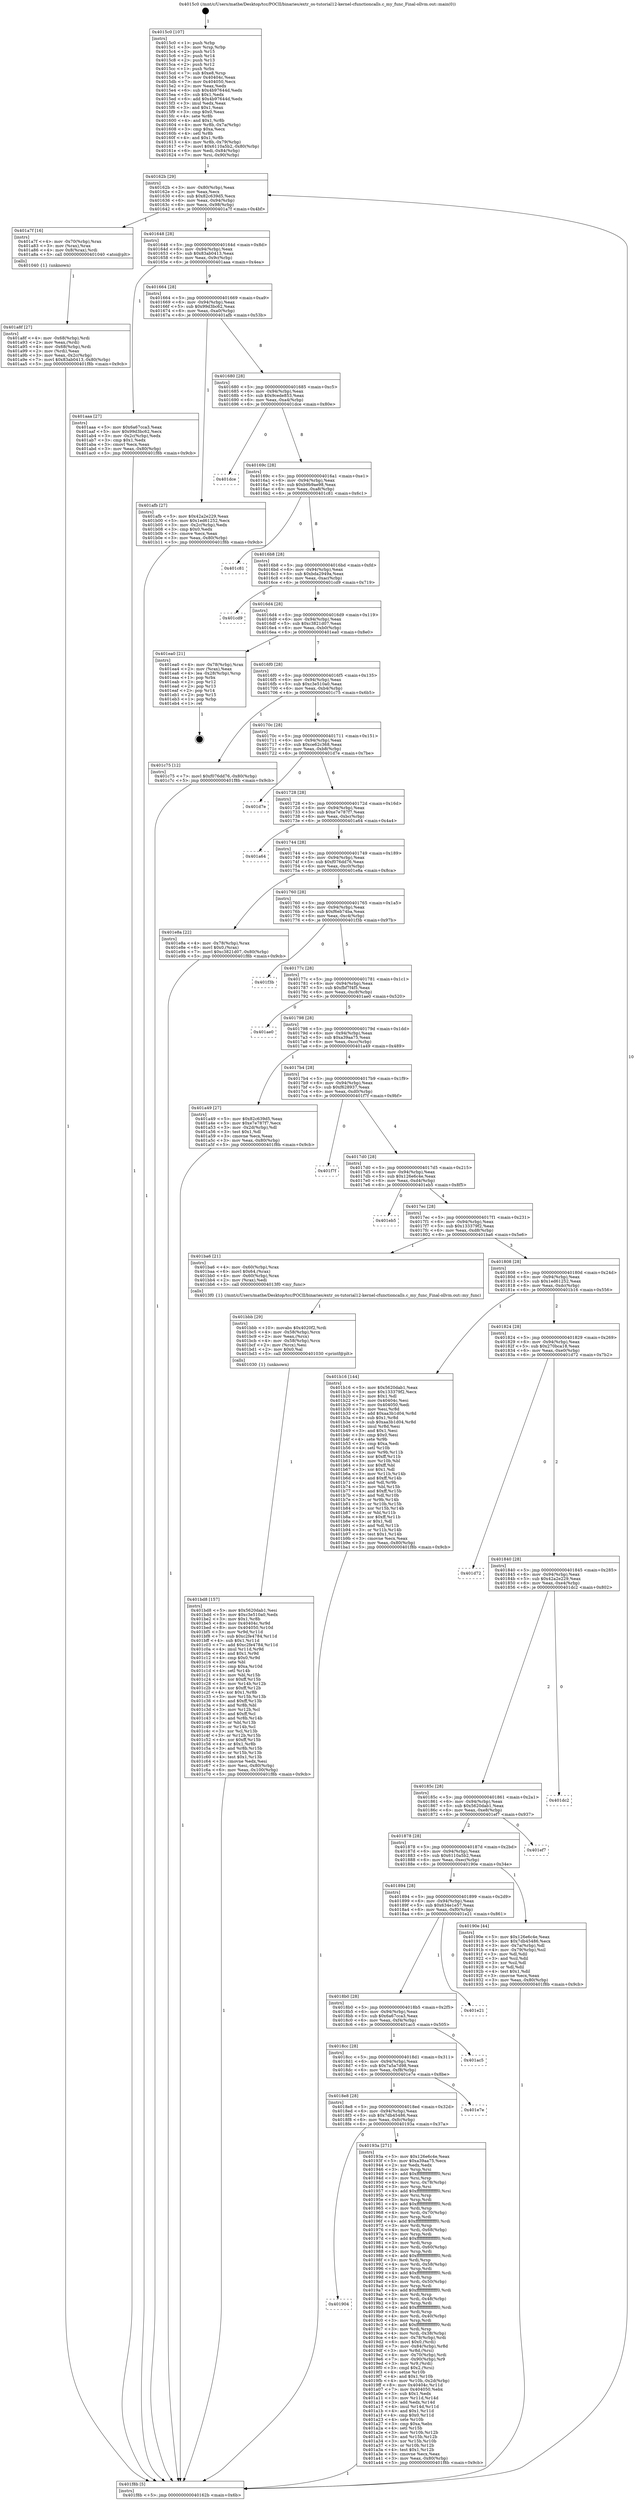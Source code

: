 digraph "0x4015c0" {
  label = "0x4015c0 (/mnt/c/Users/mathe/Desktop/tcc/POCII/binaries/extr_os-tutorial12-kernel-cfunctioncalls.c_my_func_Final-ollvm.out::main(0))"
  labelloc = "t"
  node[shape=record]

  Entry [label="",width=0.3,height=0.3,shape=circle,fillcolor=black,style=filled]
  "0x40162b" [label="{
     0x40162b [29]\l
     | [instrs]\l
     &nbsp;&nbsp;0x40162b \<+3\>: mov -0x80(%rbp),%eax\l
     &nbsp;&nbsp;0x40162e \<+2\>: mov %eax,%ecx\l
     &nbsp;&nbsp;0x401630 \<+6\>: sub $0x82c639d5,%ecx\l
     &nbsp;&nbsp;0x401636 \<+6\>: mov %eax,-0x94(%rbp)\l
     &nbsp;&nbsp;0x40163c \<+6\>: mov %ecx,-0x98(%rbp)\l
     &nbsp;&nbsp;0x401642 \<+6\>: je 0000000000401a7f \<main+0x4bf\>\l
  }"]
  "0x401a7f" [label="{
     0x401a7f [16]\l
     | [instrs]\l
     &nbsp;&nbsp;0x401a7f \<+4\>: mov -0x70(%rbp),%rax\l
     &nbsp;&nbsp;0x401a83 \<+3\>: mov (%rax),%rax\l
     &nbsp;&nbsp;0x401a86 \<+4\>: mov 0x8(%rax),%rdi\l
     &nbsp;&nbsp;0x401a8a \<+5\>: call 0000000000401040 \<atoi@plt\>\l
     | [calls]\l
     &nbsp;&nbsp;0x401040 \{1\} (unknown)\l
  }"]
  "0x401648" [label="{
     0x401648 [28]\l
     | [instrs]\l
     &nbsp;&nbsp;0x401648 \<+5\>: jmp 000000000040164d \<main+0x8d\>\l
     &nbsp;&nbsp;0x40164d \<+6\>: mov -0x94(%rbp),%eax\l
     &nbsp;&nbsp;0x401653 \<+5\>: sub $0x83ab0413,%eax\l
     &nbsp;&nbsp;0x401658 \<+6\>: mov %eax,-0x9c(%rbp)\l
     &nbsp;&nbsp;0x40165e \<+6\>: je 0000000000401aaa \<main+0x4ea\>\l
  }"]
  Exit [label="",width=0.3,height=0.3,shape=circle,fillcolor=black,style=filled,peripheries=2]
  "0x401aaa" [label="{
     0x401aaa [27]\l
     | [instrs]\l
     &nbsp;&nbsp;0x401aaa \<+5\>: mov $0x6a67cca3,%eax\l
     &nbsp;&nbsp;0x401aaf \<+5\>: mov $0x99d3bc62,%ecx\l
     &nbsp;&nbsp;0x401ab4 \<+3\>: mov -0x2c(%rbp),%edx\l
     &nbsp;&nbsp;0x401ab7 \<+3\>: cmp $0x1,%edx\l
     &nbsp;&nbsp;0x401aba \<+3\>: cmovl %ecx,%eax\l
     &nbsp;&nbsp;0x401abd \<+3\>: mov %eax,-0x80(%rbp)\l
     &nbsp;&nbsp;0x401ac0 \<+5\>: jmp 0000000000401f8b \<main+0x9cb\>\l
  }"]
  "0x401664" [label="{
     0x401664 [28]\l
     | [instrs]\l
     &nbsp;&nbsp;0x401664 \<+5\>: jmp 0000000000401669 \<main+0xa9\>\l
     &nbsp;&nbsp;0x401669 \<+6\>: mov -0x94(%rbp),%eax\l
     &nbsp;&nbsp;0x40166f \<+5\>: sub $0x99d3bc62,%eax\l
     &nbsp;&nbsp;0x401674 \<+6\>: mov %eax,-0xa0(%rbp)\l
     &nbsp;&nbsp;0x40167a \<+6\>: je 0000000000401afb \<main+0x53b\>\l
  }"]
  "0x401bd8" [label="{
     0x401bd8 [157]\l
     | [instrs]\l
     &nbsp;&nbsp;0x401bd8 \<+5\>: mov $0x5620dab1,%esi\l
     &nbsp;&nbsp;0x401bdd \<+5\>: mov $0xc3e510a0,%edx\l
     &nbsp;&nbsp;0x401be2 \<+3\>: mov $0x1,%r8b\l
     &nbsp;&nbsp;0x401be5 \<+8\>: mov 0x40404c,%r9d\l
     &nbsp;&nbsp;0x401bed \<+8\>: mov 0x404050,%r10d\l
     &nbsp;&nbsp;0x401bf5 \<+3\>: mov %r9d,%r11d\l
     &nbsp;&nbsp;0x401bf8 \<+7\>: sub $0xc2fe4784,%r11d\l
     &nbsp;&nbsp;0x401bff \<+4\>: sub $0x1,%r11d\l
     &nbsp;&nbsp;0x401c03 \<+7\>: add $0xc2fe4784,%r11d\l
     &nbsp;&nbsp;0x401c0a \<+4\>: imul %r11d,%r9d\l
     &nbsp;&nbsp;0x401c0e \<+4\>: and $0x1,%r9d\l
     &nbsp;&nbsp;0x401c12 \<+4\>: cmp $0x0,%r9d\l
     &nbsp;&nbsp;0x401c16 \<+3\>: sete %bl\l
     &nbsp;&nbsp;0x401c19 \<+4\>: cmp $0xa,%r10d\l
     &nbsp;&nbsp;0x401c1d \<+4\>: setl %r14b\l
     &nbsp;&nbsp;0x401c21 \<+3\>: mov %bl,%r15b\l
     &nbsp;&nbsp;0x401c24 \<+4\>: xor $0xff,%r15b\l
     &nbsp;&nbsp;0x401c28 \<+3\>: mov %r14b,%r12b\l
     &nbsp;&nbsp;0x401c2b \<+4\>: xor $0xff,%r12b\l
     &nbsp;&nbsp;0x401c2f \<+4\>: xor $0x1,%r8b\l
     &nbsp;&nbsp;0x401c33 \<+3\>: mov %r15b,%r13b\l
     &nbsp;&nbsp;0x401c36 \<+4\>: and $0xff,%r13b\l
     &nbsp;&nbsp;0x401c3a \<+3\>: and %r8b,%bl\l
     &nbsp;&nbsp;0x401c3d \<+3\>: mov %r12b,%cl\l
     &nbsp;&nbsp;0x401c40 \<+3\>: and $0xff,%cl\l
     &nbsp;&nbsp;0x401c43 \<+3\>: and %r8b,%r14b\l
     &nbsp;&nbsp;0x401c46 \<+3\>: or %bl,%r13b\l
     &nbsp;&nbsp;0x401c49 \<+3\>: or %r14b,%cl\l
     &nbsp;&nbsp;0x401c4c \<+3\>: xor %cl,%r13b\l
     &nbsp;&nbsp;0x401c4f \<+3\>: or %r12b,%r15b\l
     &nbsp;&nbsp;0x401c52 \<+4\>: xor $0xff,%r15b\l
     &nbsp;&nbsp;0x401c56 \<+4\>: or $0x1,%r8b\l
     &nbsp;&nbsp;0x401c5a \<+3\>: and %r8b,%r15b\l
     &nbsp;&nbsp;0x401c5d \<+3\>: or %r15b,%r13b\l
     &nbsp;&nbsp;0x401c60 \<+4\>: test $0x1,%r13b\l
     &nbsp;&nbsp;0x401c64 \<+3\>: cmovne %edx,%esi\l
     &nbsp;&nbsp;0x401c67 \<+3\>: mov %esi,-0x80(%rbp)\l
     &nbsp;&nbsp;0x401c6a \<+6\>: mov %eax,-0x100(%rbp)\l
     &nbsp;&nbsp;0x401c70 \<+5\>: jmp 0000000000401f8b \<main+0x9cb\>\l
  }"]
  "0x401afb" [label="{
     0x401afb [27]\l
     | [instrs]\l
     &nbsp;&nbsp;0x401afb \<+5\>: mov $0x42a2e229,%eax\l
     &nbsp;&nbsp;0x401b00 \<+5\>: mov $0x1ed61252,%ecx\l
     &nbsp;&nbsp;0x401b05 \<+3\>: mov -0x2c(%rbp),%edx\l
     &nbsp;&nbsp;0x401b08 \<+3\>: cmp $0x0,%edx\l
     &nbsp;&nbsp;0x401b0b \<+3\>: cmove %ecx,%eax\l
     &nbsp;&nbsp;0x401b0e \<+3\>: mov %eax,-0x80(%rbp)\l
     &nbsp;&nbsp;0x401b11 \<+5\>: jmp 0000000000401f8b \<main+0x9cb\>\l
  }"]
  "0x401680" [label="{
     0x401680 [28]\l
     | [instrs]\l
     &nbsp;&nbsp;0x401680 \<+5\>: jmp 0000000000401685 \<main+0xc5\>\l
     &nbsp;&nbsp;0x401685 \<+6\>: mov -0x94(%rbp),%eax\l
     &nbsp;&nbsp;0x40168b \<+5\>: sub $0x9cede853,%eax\l
     &nbsp;&nbsp;0x401690 \<+6\>: mov %eax,-0xa4(%rbp)\l
     &nbsp;&nbsp;0x401696 \<+6\>: je 0000000000401dce \<main+0x80e\>\l
  }"]
  "0x401bbb" [label="{
     0x401bbb [29]\l
     | [instrs]\l
     &nbsp;&nbsp;0x401bbb \<+10\>: movabs $0x4020f2,%rdi\l
     &nbsp;&nbsp;0x401bc5 \<+4\>: mov -0x58(%rbp),%rcx\l
     &nbsp;&nbsp;0x401bc9 \<+2\>: mov %eax,(%rcx)\l
     &nbsp;&nbsp;0x401bcb \<+4\>: mov -0x58(%rbp),%rcx\l
     &nbsp;&nbsp;0x401bcf \<+2\>: mov (%rcx),%esi\l
     &nbsp;&nbsp;0x401bd1 \<+2\>: mov $0x0,%al\l
     &nbsp;&nbsp;0x401bd3 \<+5\>: call 0000000000401030 \<printf@plt\>\l
     | [calls]\l
     &nbsp;&nbsp;0x401030 \{1\} (unknown)\l
  }"]
  "0x401dce" [label="{
     0x401dce\l
  }", style=dashed]
  "0x40169c" [label="{
     0x40169c [28]\l
     | [instrs]\l
     &nbsp;&nbsp;0x40169c \<+5\>: jmp 00000000004016a1 \<main+0xe1\>\l
     &nbsp;&nbsp;0x4016a1 \<+6\>: mov -0x94(%rbp),%eax\l
     &nbsp;&nbsp;0x4016a7 \<+5\>: sub $0xb9b9ae98,%eax\l
     &nbsp;&nbsp;0x4016ac \<+6\>: mov %eax,-0xa8(%rbp)\l
     &nbsp;&nbsp;0x4016b2 \<+6\>: je 0000000000401c81 \<main+0x6c1\>\l
  }"]
  "0x401a8f" [label="{
     0x401a8f [27]\l
     | [instrs]\l
     &nbsp;&nbsp;0x401a8f \<+4\>: mov -0x68(%rbp),%rdi\l
     &nbsp;&nbsp;0x401a93 \<+2\>: mov %eax,(%rdi)\l
     &nbsp;&nbsp;0x401a95 \<+4\>: mov -0x68(%rbp),%rdi\l
     &nbsp;&nbsp;0x401a99 \<+2\>: mov (%rdi),%eax\l
     &nbsp;&nbsp;0x401a9b \<+3\>: mov %eax,-0x2c(%rbp)\l
     &nbsp;&nbsp;0x401a9e \<+7\>: movl $0x83ab0413,-0x80(%rbp)\l
     &nbsp;&nbsp;0x401aa5 \<+5\>: jmp 0000000000401f8b \<main+0x9cb\>\l
  }"]
  "0x401c81" [label="{
     0x401c81\l
  }", style=dashed]
  "0x4016b8" [label="{
     0x4016b8 [28]\l
     | [instrs]\l
     &nbsp;&nbsp;0x4016b8 \<+5\>: jmp 00000000004016bd \<main+0xfd\>\l
     &nbsp;&nbsp;0x4016bd \<+6\>: mov -0x94(%rbp),%eax\l
     &nbsp;&nbsp;0x4016c3 \<+5\>: sub $0xbda2949a,%eax\l
     &nbsp;&nbsp;0x4016c8 \<+6\>: mov %eax,-0xac(%rbp)\l
     &nbsp;&nbsp;0x4016ce \<+6\>: je 0000000000401cd9 \<main+0x719\>\l
  }"]
  "0x401904" [label="{
     0x401904\l
  }", style=dashed]
  "0x401cd9" [label="{
     0x401cd9\l
  }", style=dashed]
  "0x4016d4" [label="{
     0x4016d4 [28]\l
     | [instrs]\l
     &nbsp;&nbsp;0x4016d4 \<+5\>: jmp 00000000004016d9 \<main+0x119\>\l
     &nbsp;&nbsp;0x4016d9 \<+6\>: mov -0x94(%rbp),%eax\l
     &nbsp;&nbsp;0x4016df \<+5\>: sub $0xc3821d07,%eax\l
     &nbsp;&nbsp;0x4016e4 \<+6\>: mov %eax,-0xb0(%rbp)\l
     &nbsp;&nbsp;0x4016ea \<+6\>: je 0000000000401ea0 \<main+0x8e0\>\l
  }"]
  "0x40193a" [label="{
     0x40193a [271]\l
     | [instrs]\l
     &nbsp;&nbsp;0x40193a \<+5\>: mov $0x126e6c4e,%eax\l
     &nbsp;&nbsp;0x40193f \<+5\>: mov $0xa39aa75,%ecx\l
     &nbsp;&nbsp;0x401944 \<+2\>: xor %edx,%edx\l
     &nbsp;&nbsp;0x401946 \<+3\>: mov %rsp,%rsi\l
     &nbsp;&nbsp;0x401949 \<+4\>: add $0xfffffffffffffff0,%rsi\l
     &nbsp;&nbsp;0x40194d \<+3\>: mov %rsi,%rsp\l
     &nbsp;&nbsp;0x401950 \<+4\>: mov %rsi,-0x78(%rbp)\l
     &nbsp;&nbsp;0x401954 \<+3\>: mov %rsp,%rsi\l
     &nbsp;&nbsp;0x401957 \<+4\>: add $0xfffffffffffffff0,%rsi\l
     &nbsp;&nbsp;0x40195b \<+3\>: mov %rsi,%rsp\l
     &nbsp;&nbsp;0x40195e \<+3\>: mov %rsp,%rdi\l
     &nbsp;&nbsp;0x401961 \<+4\>: add $0xfffffffffffffff0,%rdi\l
     &nbsp;&nbsp;0x401965 \<+3\>: mov %rdi,%rsp\l
     &nbsp;&nbsp;0x401968 \<+4\>: mov %rdi,-0x70(%rbp)\l
     &nbsp;&nbsp;0x40196c \<+3\>: mov %rsp,%rdi\l
     &nbsp;&nbsp;0x40196f \<+4\>: add $0xfffffffffffffff0,%rdi\l
     &nbsp;&nbsp;0x401973 \<+3\>: mov %rdi,%rsp\l
     &nbsp;&nbsp;0x401976 \<+4\>: mov %rdi,-0x68(%rbp)\l
     &nbsp;&nbsp;0x40197a \<+3\>: mov %rsp,%rdi\l
     &nbsp;&nbsp;0x40197d \<+4\>: add $0xfffffffffffffff0,%rdi\l
     &nbsp;&nbsp;0x401981 \<+3\>: mov %rdi,%rsp\l
     &nbsp;&nbsp;0x401984 \<+4\>: mov %rdi,-0x60(%rbp)\l
     &nbsp;&nbsp;0x401988 \<+3\>: mov %rsp,%rdi\l
     &nbsp;&nbsp;0x40198b \<+4\>: add $0xfffffffffffffff0,%rdi\l
     &nbsp;&nbsp;0x40198f \<+3\>: mov %rdi,%rsp\l
     &nbsp;&nbsp;0x401992 \<+4\>: mov %rdi,-0x58(%rbp)\l
     &nbsp;&nbsp;0x401996 \<+3\>: mov %rsp,%rdi\l
     &nbsp;&nbsp;0x401999 \<+4\>: add $0xfffffffffffffff0,%rdi\l
     &nbsp;&nbsp;0x40199d \<+3\>: mov %rdi,%rsp\l
     &nbsp;&nbsp;0x4019a0 \<+4\>: mov %rdi,-0x50(%rbp)\l
     &nbsp;&nbsp;0x4019a4 \<+3\>: mov %rsp,%rdi\l
     &nbsp;&nbsp;0x4019a7 \<+4\>: add $0xfffffffffffffff0,%rdi\l
     &nbsp;&nbsp;0x4019ab \<+3\>: mov %rdi,%rsp\l
     &nbsp;&nbsp;0x4019ae \<+4\>: mov %rdi,-0x48(%rbp)\l
     &nbsp;&nbsp;0x4019b2 \<+3\>: mov %rsp,%rdi\l
     &nbsp;&nbsp;0x4019b5 \<+4\>: add $0xfffffffffffffff0,%rdi\l
     &nbsp;&nbsp;0x4019b9 \<+3\>: mov %rdi,%rsp\l
     &nbsp;&nbsp;0x4019bc \<+4\>: mov %rdi,-0x40(%rbp)\l
     &nbsp;&nbsp;0x4019c0 \<+3\>: mov %rsp,%rdi\l
     &nbsp;&nbsp;0x4019c3 \<+4\>: add $0xfffffffffffffff0,%rdi\l
     &nbsp;&nbsp;0x4019c7 \<+3\>: mov %rdi,%rsp\l
     &nbsp;&nbsp;0x4019ca \<+4\>: mov %rdi,-0x38(%rbp)\l
     &nbsp;&nbsp;0x4019ce \<+4\>: mov -0x78(%rbp),%rdi\l
     &nbsp;&nbsp;0x4019d2 \<+6\>: movl $0x0,(%rdi)\l
     &nbsp;&nbsp;0x4019d8 \<+7\>: mov -0x84(%rbp),%r8d\l
     &nbsp;&nbsp;0x4019df \<+3\>: mov %r8d,(%rsi)\l
     &nbsp;&nbsp;0x4019e2 \<+4\>: mov -0x70(%rbp),%rdi\l
     &nbsp;&nbsp;0x4019e6 \<+7\>: mov -0x90(%rbp),%r9\l
     &nbsp;&nbsp;0x4019ed \<+3\>: mov %r9,(%rdi)\l
     &nbsp;&nbsp;0x4019f0 \<+3\>: cmpl $0x2,(%rsi)\l
     &nbsp;&nbsp;0x4019f3 \<+4\>: setne %r10b\l
     &nbsp;&nbsp;0x4019f7 \<+4\>: and $0x1,%r10b\l
     &nbsp;&nbsp;0x4019fb \<+4\>: mov %r10b,-0x2d(%rbp)\l
     &nbsp;&nbsp;0x4019ff \<+8\>: mov 0x40404c,%r11d\l
     &nbsp;&nbsp;0x401a07 \<+7\>: mov 0x404050,%ebx\l
     &nbsp;&nbsp;0x401a0e \<+3\>: sub $0x1,%edx\l
     &nbsp;&nbsp;0x401a11 \<+3\>: mov %r11d,%r14d\l
     &nbsp;&nbsp;0x401a14 \<+3\>: add %edx,%r14d\l
     &nbsp;&nbsp;0x401a17 \<+4\>: imul %r14d,%r11d\l
     &nbsp;&nbsp;0x401a1b \<+4\>: and $0x1,%r11d\l
     &nbsp;&nbsp;0x401a1f \<+4\>: cmp $0x0,%r11d\l
     &nbsp;&nbsp;0x401a23 \<+4\>: sete %r10b\l
     &nbsp;&nbsp;0x401a27 \<+3\>: cmp $0xa,%ebx\l
     &nbsp;&nbsp;0x401a2a \<+4\>: setl %r15b\l
     &nbsp;&nbsp;0x401a2e \<+3\>: mov %r10b,%r12b\l
     &nbsp;&nbsp;0x401a31 \<+3\>: and %r15b,%r12b\l
     &nbsp;&nbsp;0x401a34 \<+3\>: xor %r15b,%r10b\l
     &nbsp;&nbsp;0x401a37 \<+3\>: or %r10b,%r12b\l
     &nbsp;&nbsp;0x401a3a \<+4\>: test $0x1,%r12b\l
     &nbsp;&nbsp;0x401a3e \<+3\>: cmovne %ecx,%eax\l
     &nbsp;&nbsp;0x401a41 \<+3\>: mov %eax,-0x80(%rbp)\l
     &nbsp;&nbsp;0x401a44 \<+5\>: jmp 0000000000401f8b \<main+0x9cb\>\l
  }"]
  "0x401ea0" [label="{
     0x401ea0 [21]\l
     | [instrs]\l
     &nbsp;&nbsp;0x401ea0 \<+4\>: mov -0x78(%rbp),%rax\l
     &nbsp;&nbsp;0x401ea4 \<+2\>: mov (%rax),%eax\l
     &nbsp;&nbsp;0x401ea6 \<+4\>: lea -0x28(%rbp),%rsp\l
     &nbsp;&nbsp;0x401eaa \<+1\>: pop %rbx\l
     &nbsp;&nbsp;0x401eab \<+2\>: pop %r12\l
     &nbsp;&nbsp;0x401ead \<+2\>: pop %r13\l
     &nbsp;&nbsp;0x401eaf \<+2\>: pop %r14\l
     &nbsp;&nbsp;0x401eb1 \<+2\>: pop %r15\l
     &nbsp;&nbsp;0x401eb3 \<+1\>: pop %rbp\l
     &nbsp;&nbsp;0x401eb4 \<+1\>: ret\l
  }"]
  "0x4016f0" [label="{
     0x4016f0 [28]\l
     | [instrs]\l
     &nbsp;&nbsp;0x4016f0 \<+5\>: jmp 00000000004016f5 \<main+0x135\>\l
     &nbsp;&nbsp;0x4016f5 \<+6\>: mov -0x94(%rbp),%eax\l
     &nbsp;&nbsp;0x4016fb \<+5\>: sub $0xc3e510a0,%eax\l
     &nbsp;&nbsp;0x401700 \<+6\>: mov %eax,-0xb4(%rbp)\l
     &nbsp;&nbsp;0x401706 \<+6\>: je 0000000000401c75 \<main+0x6b5\>\l
  }"]
  "0x4018e8" [label="{
     0x4018e8 [28]\l
     | [instrs]\l
     &nbsp;&nbsp;0x4018e8 \<+5\>: jmp 00000000004018ed \<main+0x32d\>\l
     &nbsp;&nbsp;0x4018ed \<+6\>: mov -0x94(%rbp),%eax\l
     &nbsp;&nbsp;0x4018f3 \<+5\>: sub $0x7db45486,%eax\l
     &nbsp;&nbsp;0x4018f8 \<+6\>: mov %eax,-0xfc(%rbp)\l
     &nbsp;&nbsp;0x4018fe \<+6\>: je 000000000040193a \<main+0x37a\>\l
  }"]
  "0x401c75" [label="{
     0x401c75 [12]\l
     | [instrs]\l
     &nbsp;&nbsp;0x401c75 \<+7\>: movl $0xf076dd76,-0x80(%rbp)\l
     &nbsp;&nbsp;0x401c7c \<+5\>: jmp 0000000000401f8b \<main+0x9cb\>\l
  }"]
  "0x40170c" [label="{
     0x40170c [28]\l
     | [instrs]\l
     &nbsp;&nbsp;0x40170c \<+5\>: jmp 0000000000401711 \<main+0x151\>\l
     &nbsp;&nbsp;0x401711 \<+6\>: mov -0x94(%rbp),%eax\l
     &nbsp;&nbsp;0x401717 \<+5\>: sub $0xce62c368,%eax\l
     &nbsp;&nbsp;0x40171c \<+6\>: mov %eax,-0xb8(%rbp)\l
     &nbsp;&nbsp;0x401722 \<+6\>: je 0000000000401d7e \<main+0x7be\>\l
  }"]
  "0x401e7e" [label="{
     0x401e7e\l
  }", style=dashed]
  "0x401d7e" [label="{
     0x401d7e\l
  }", style=dashed]
  "0x401728" [label="{
     0x401728 [28]\l
     | [instrs]\l
     &nbsp;&nbsp;0x401728 \<+5\>: jmp 000000000040172d \<main+0x16d\>\l
     &nbsp;&nbsp;0x40172d \<+6\>: mov -0x94(%rbp),%eax\l
     &nbsp;&nbsp;0x401733 \<+5\>: sub $0xe7e787f7,%eax\l
     &nbsp;&nbsp;0x401738 \<+6\>: mov %eax,-0xbc(%rbp)\l
     &nbsp;&nbsp;0x40173e \<+6\>: je 0000000000401a64 \<main+0x4a4\>\l
  }"]
  "0x4018cc" [label="{
     0x4018cc [28]\l
     | [instrs]\l
     &nbsp;&nbsp;0x4018cc \<+5\>: jmp 00000000004018d1 \<main+0x311\>\l
     &nbsp;&nbsp;0x4018d1 \<+6\>: mov -0x94(%rbp),%eax\l
     &nbsp;&nbsp;0x4018d7 \<+5\>: sub $0x7a5a7d98,%eax\l
     &nbsp;&nbsp;0x4018dc \<+6\>: mov %eax,-0xf8(%rbp)\l
     &nbsp;&nbsp;0x4018e2 \<+6\>: je 0000000000401e7e \<main+0x8be\>\l
  }"]
  "0x401a64" [label="{
     0x401a64\l
  }", style=dashed]
  "0x401744" [label="{
     0x401744 [28]\l
     | [instrs]\l
     &nbsp;&nbsp;0x401744 \<+5\>: jmp 0000000000401749 \<main+0x189\>\l
     &nbsp;&nbsp;0x401749 \<+6\>: mov -0x94(%rbp),%eax\l
     &nbsp;&nbsp;0x40174f \<+5\>: sub $0xf076dd76,%eax\l
     &nbsp;&nbsp;0x401754 \<+6\>: mov %eax,-0xc0(%rbp)\l
     &nbsp;&nbsp;0x40175a \<+6\>: je 0000000000401e8a \<main+0x8ca\>\l
  }"]
  "0x401ac5" [label="{
     0x401ac5\l
  }", style=dashed]
  "0x401e8a" [label="{
     0x401e8a [22]\l
     | [instrs]\l
     &nbsp;&nbsp;0x401e8a \<+4\>: mov -0x78(%rbp),%rax\l
     &nbsp;&nbsp;0x401e8e \<+6\>: movl $0x0,(%rax)\l
     &nbsp;&nbsp;0x401e94 \<+7\>: movl $0xc3821d07,-0x80(%rbp)\l
     &nbsp;&nbsp;0x401e9b \<+5\>: jmp 0000000000401f8b \<main+0x9cb\>\l
  }"]
  "0x401760" [label="{
     0x401760 [28]\l
     | [instrs]\l
     &nbsp;&nbsp;0x401760 \<+5\>: jmp 0000000000401765 \<main+0x1a5\>\l
     &nbsp;&nbsp;0x401765 \<+6\>: mov -0x94(%rbp),%eax\l
     &nbsp;&nbsp;0x40176b \<+5\>: sub $0xf6eb74ba,%eax\l
     &nbsp;&nbsp;0x401770 \<+6\>: mov %eax,-0xc4(%rbp)\l
     &nbsp;&nbsp;0x401776 \<+6\>: je 0000000000401f3b \<main+0x97b\>\l
  }"]
  "0x4018b0" [label="{
     0x4018b0 [28]\l
     | [instrs]\l
     &nbsp;&nbsp;0x4018b0 \<+5\>: jmp 00000000004018b5 \<main+0x2f5\>\l
     &nbsp;&nbsp;0x4018b5 \<+6\>: mov -0x94(%rbp),%eax\l
     &nbsp;&nbsp;0x4018bb \<+5\>: sub $0x6a67cca3,%eax\l
     &nbsp;&nbsp;0x4018c0 \<+6\>: mov %eax,-0xf4(%rbp)\l
     &nbsp;&nbsp;0x4018c6 \<+6\>: je 0000000000401ac5 \<main+0x505\>\l
  }"]
  "0x401f3b" [label="{
     0x401f3b\l
  }", style=dashed]
  "0x40177c" [label="{
     0x40177c [28]\l
     | [instrs]\l
     &nbsp;&nbsp;0x40177c \<+5\>: jmp 0000000000401781 \<main+0x1c1\>\l
     &nbsp;&nbsp;0x401781 \<+6\>: mov -0x94(%rbp),%eax\l
     &nbsp;&nbsp;0x401787 \<+5\>: sub $0xfbf7f4f5,%eax\l
     &nbsp;&nbsp;0x40178c \<+6\>: mov %eax,-0xc8(%rbp)\l
     &nbsp;&nbsp;0x401792 \<+6\>: je 0000000000401ae0 \<main+0x520\>\l
  }"]
  "0x401e21" [label="{
     0x401e21\l
  }", style=dashed]
  "0x401ae0" [label="{
     0x401ae0\l
  }", style=dashed]
  "0x401798" [label="{
     0x401798 [28]\l
     | [instrs]\l
     &nbsp;&nbsp;0x401798 \<+5\>: jmp 000000000040179d \<main+0x1dd\>\l
     &nbsp;&nbsp;0x40179d \<+6\>: mov -0x94(%rbp),%eax\l
     &nbsp;&nbsp;0x4017a3 \<+5\>: sub $0xa39aa75,%eax\l
     &nbsp;&nbsp;0x4017a8 \<+6\>: mov %eax,-0xcc(%rbp)\l
     &nbsp;&nbsp;0x4017ae \<+6\>: je 0000000000401a49 \<main+0x489\>\l
  }"]
  "0x4015c0" [label="{
     0x4015c0 [107]\l
     | [instrs]\l
     &nbsp;&nbsp;0x4015c0 \<+1\>: push %rbp\l
     &nbsp;&nbsp;0x4015c1 \<+3\>: mov %rsp,%rbp\l
     &nbsp;&nbsp;0x4015c4 \<+2\>: push %r15\l
     &nbsp;&nbsp;0x4015c6 \<+2\>: push %r14\l
     &nbsp;&nbsp;0x4015c8 \<+2\>: push %r13\l
     &nbsp;&nbsp;0x4015ca \<+2\>: push %r12\l
     &nbsp;&nbsp;0x4015cc \<+1\>: push %rbx\l
     &nbsp;&nbsp;0x4015cd \<+7\>: sub $0xe8,%rsp\l
     &nbsp;&nbsp;0x4015d4 \<+7\>: mov 0x40404c,%eax\l
     &nbsp;&nbsp;0x4015db \<+7\>: mov 0x404050,%ecx\l
     &nbsp;&nbsp;0x4015e2 \<+2\>: mov %eax,%edx\l
     &nbsp;&nbsp;0x4015e4 \<+6\>: sub $0x4b97644d,%edx\l
     &nbsp;&nbsp;0x4015ea \<+3\>: sub $0x1,%edx\l
     &nbsp;&nbsp;0x4015ed \<+6\>: add $0x4b97644d,%edx\l
     &nbsp;&nbsp;0x4015f3 \<+3\>: imul %edx,%eax\l
     &nbsp;&nbsp;0x4015f6 \<+3\>: and $0x1,%eax\l
     &nbsp;&nbsp;0x4015f9 \<+3\>: cmp $0x0,%eax\l
     &nbsp;&nbsp;0x4015fc \<+4\>: sete %r8b\l
     &nbsp;&nbsp;0x401600 \<+4\>: and $0x1,%r8b\l
     &nbsp;&nbsp;0x401604 \<+4\>: mov %r8b,-0x7a(%rbp)\l
     &nbsp;&nbsp;0x401608 \<+3\>: cmp $0xa,%ecx\l
     &nbsp;&nbsp;0x40160b \<+4\>: setl %r8b\l
     &nbsp;&nbsp;0x40160f \<+4\>: and $0x1,%r8b\l
     &nbsp;&nbsp;0x401613 \<+4\>: mov %r8b,-0x79(%rbp)\l
     &nbsp;&nbsp;0x401617 \<+7\>: movl $0x6110a5b2,-0x80(%rbp)\l
     &nbsp;&nbsp;0x40161e \<+6\>: mov %edi,-0x84(%rbp)\l
     &nbsp;&nbsp;0x401624 \<+7\>: mov %rsi,-0x90(%rbp)\l
  }"]
  "0x401a49" [label="{
     0x401a49 [27]\l
     | [instrs]\l
     &nbsp;&nbsp;0x401a49 \<+5\>: mov $0x82c639d5,%eax\l
     &nbsp;&nbsp;0x401a4e \<+5\>: mov $0xe7e787f7,%ecx\l
     &nbsp;&nbsp;0x401a53 \<+3\>: mov -0x2d(%rbp),%dl\l
     &nbsp;&nbsp;0x401a56 \<+3\>: test $0x1,%dl\l
     &nbsp;&nbsp;0x401a59 \<+3\>: cmovne %ecx,%eax\l
     &nbsp;&nbsp;0x401a5c \<+3\>: mov %eax,-0x80(%rbp)\l
     &nbsp;&nbsp;0x401a5f \<+5\>: jmp 0000000000401f8b \<main+0x9cb\>\l
  }"]
  "0x4017b4" [label="{
     0x4017b4 [28]\l
     | [instrs]\l
     &nbsp;&nbsp;0x4017b4 \<+5\>: jmp 00000000004017b9 \<main+0x1f9\>\l
     &nbsp;&nbsp;0x4017b9 \<+6\>: mov -0x94(%rbp),%eax\l
     &nbsp;&nbsp;0x4017bf \<+5\>: sub $0xf628937,%eax\l
     &nbsp;&nbsp;0x4017c4 \<+6\>: mov %eax,-0xd0(%rbp)\l
     &nbsp;&nbsp;0x4017ca \<+6\>: je 0000000000401f7f \<main+0x9bf\>\l
  }"]
  "0x401f8b" [label="{
     0x401f8b [5]\l
     | [instrs]\l
     &nbsp;&nbsp;0x401f8b \<+5\>: jmp 000000000040162b \<main+0x6b\>\l
  }"]
  "0x401f7f" [label="{
     0x401f7f\l
  }", style=dashed]
  "0x4017d0" [label="{
     0x4017d0 [28]\l
     | [instrs]\l
     &nbsp;&nbsp;0x4017d0 \<+5\>: jmp 00000000004017d5 \<main+0x215\>\l
     &nbsp;&nbsp;0x4017d5 \<+6\>: mov -0x94(%rbp),%eax\l
     &nbsp;&nbsp;0x4017db \<+5\>: sub $0x126e6c4e,%eax\l
     &nbsp;&nbsp;0x4017e0 \<+6\>: mov %eax,-0xd4(%rbp)\l
     &nbsp;&nbsp;0x4017e6 \<+6\>: je 0000000000401eb5 \<main+0x8f5\>\l
  }"]
  "0x401894" [label="{
     0x401894 [28]\l
     | [instrs]\l
     &nbsp;&nbsp;0x401894 \<+5\>: jmp 0000000000401899 \<main+0x2d9\>\l
     &nbsp;&nbsp;0x401899 \<+6\>: mov -0x94(%rbp),%eax\l
     &nbsp;&nbsp;0x40189f \<+5\>: sub $0x634e1e57,%eax\l
     &nbsp;&nbsp;0x4018a4 \<+6\>: mov %eax,-0xf0(%rbp)\l
     &nbsp;&nbsp;0x4018aa \<+6\>: je 0000000000401e21 \<main+0x861\>\l
  }"]
  "0x401eb5" [label="{
     0x401eb5\l
  }", style=dashed]
  "0x4017ec" [label="{
     0x4017ec [28]\l
     | [instrs]\l
     &nbsp;&nbsp;0x4017ec \<+5\>: jmp 00000000004017f1 \<main+0x231\>\l
     &nbsp;&nbsp;0x4017f1 \<+6\>: mov -0x94(%rbp),%eax\l
     &nbsp;&nbsp;0x4017f7 \<+5\>: sub $0x133379f2,%eax\l
     &nbsp;&nbsp;0x4017fc \<+6\>: mov %eax,-0xd8(%rbp)\l
     &nbsp;&nbsp;0x401802 \<+6\>: je 0000000000401ba6 \<main+0x5e6\>\l
  }"]
  "0x40190e" [label="{
     0x40190e [44]\l
     | [instrs]\l
     &nbsp;&nbsp;0x40190e \<+5\>: mov $0x126e6c4e,%eax\l
     &nbsp;&nbsp;0x401913 \<+5\>: mov $0x7db45486,%ecx\l
     &nbsp;&nbsp;0x401918 \<+3\>: mov -0x7a(%rbp),%dl\l
     &nbsp;&nbsp;0x40191b \<+4\>: mov -0x79(%rbp),%sil\l
     &nbsp;&nbsp;0x40191f \<+3\>: mov %dl,%dil\l
     &nbsp;&nbsp;0x401922 \<+3\>: and %sil,%dil\l
     &nbsp;&nbsp;0x401925 \<+3\>: xor %sil,%dl\l
     &nbsp;&nbsp;0x401928 \<+3\>: or %dl,%dil\l
     &nbsp;&nbsp;0x40192b \<+4\>: test $0x1,%dil\l
     &nbsp;&nbsp;0x40192f \<+3\>: cmovne %ecx,%eax\l
     &nbsp;&nbsp;0x401932 \<+3\>: mov %eax,-0x80(%rbp)\l
     &nbsp;&nbsp;0x401935 \<+5\>: jmp 0000000000401f8b \<main+0x9cb\>\l
  }"]
  "0x401ba6" [label="{
     0x401ba6 [21]\l
     | [instrs]\l
     &nbsp;&nbsp;0x401ba6 \<+4\>: mov -0x60(%rbp),%rax\l
     &nbsp;&nbsp;0x401baa \<+6\>: movl $0x64,(%rax)\l
     &nbsp;&nbsp;0x401bb0 \<+4\>: mov -0x60(%rbp),%rax\l
     &nbsp;&nbsp;0x401bb4 \<+2\>: mov (%rax),%edi\l
     &nbsp;&nbsp;0x401bb6 \<+5\>: call 00000000004013f0 \<my_func\>\l
     | [calls]\l
     &nbsp;&nbsp;0x4013f0 \{1\} (/mnt/c/Users/mathe/Desktop/tcc/POCII/binaries/extr_os-tutorial12-kernel-cfunctioncalls.c_my_func_Final-ollvm.out::my_func)\l
  }"]
  "0x401808" [label="{
     0x401808 [28]\l
     | [instrs]\l
     &nbsp;&nbsp;0x401808 \<+5\>: jmp 000000000040180d \<main+0x24d\>\l
     &nbsp;&nbsp;0x40180d \<+6\>: mov -0x94(%rbp),%eax\l
     &nbsp;&nbsp;0x401813 \<+5\>: sub $0x1ed61252,%eax\l
     &nbsp;&nbsp;0x401818 \<+6\>: mov %eax,-0xdc(%rbp)\l
     &nbsp;&nbsp;0x40181e \<+6\>: je 0000000000401b16 \<main+0x556\>\l
  }"]
  "0x401878" [label="{
     0x401878 [28]\l
     | [instrs]\l
     &nbsp;&nbsp;0x401878 \<+5\>: jmp 000000000040187d \<main+0x2bd\>\l
     &nbsp;&nbsp;0x40187d \<+6\>: mov -0x94(%rbp),%eax\l
     &nbsp;&nbsp;0x401883 \<+5\>: sub $0x6110a5b2,%eax\l
     &nbsp;&nbsp;0x401888 \<+6\>: mov %eax,-0xec(%rbp)\l
     &nbsp;&nbsp;0x40188e \<+6\>: je 000000000040190e \<main+0x34e\>\l
  }"]
  "0x401b16" [label="{
     0x401b16 [144]\l
     | [instrs]\l
     &nbsp;&nbsp;0x401b16 \<+5\>: mov $0x5620dab1,%eax\l
     &nbsp;&nbsp;0x401b1b \<+5\>: mov $0x133379f2,%ecx\l
     &nbsp;&nbsp;0x401b20 \<+2\>: mov $0x1,%dl\l
     &nbsp;&nbsp;0x401b22 \<+7\>: mov 0x40404c,%esi\l
     &nbsp;&nbsp;0x401b29 \<+7\>: mov 0x404050,%edi\l
     &nbsp;&nbsp;0x401b30 \<+3\>: mov %esi,%r8d\l
     &nbsp;&nbsp;0x401b33 \<+7\>: add $0xaa3b1d04,%r8d\l
     &nbsp;&nbsp;0x401b3a \<+4\>: sub $0x1,%r8d\l
     &nbsp;&nbsp;0x401b3e \<+7\>: sub $0xaa3b1d04,%r8d\l
     &nbsp;&nbsp;0x401b45 \<+4\>: imul %r8d,%esi\l
     &nbsp;&nbsp;0x401b49 \<+3\>: and $0x1,%esi\l
     &nbsp;&nbsp;0x401b4c \<+3\>: cmp $0x0,%esi\l
     &nbsp;&nbsp;0x401b4f \<+4\>: sete %r9b\l
     &nbsp;&nbsp;0x401b53 \<+3\>: cmp $0xa,%edi\l
     &nbsp;&nbsp;0x401b56 \<+4\>: setl %r10b\l
     &nbsp;&nbsp;0x401b5a \<+3\>: mov %r9b,%r11b\l
     &nbsp;&nbsp;0x401b5d \<+4\>: xor $0xff,%r11b\l
     &nbsp;&nbsp;0x401b61 \<+3\>: mov %r10b,%bl\l
     &nbsp;&nbsp;0x401b64 \<+3\>: xor $0xff,%bl\l
     &nbsp;&nbsp;0x401b67 \<+3\>: xor $0x1,%dl\l
     &nbsp;&nbsp;0x401b6a \<+3\>: mov %r11b,%r14b\l
     &nbsp;&nbsp;0x401b6d \<+4\>: and $0xff,%r14b\l
     &nbsp;&nbsp;0x401b71 \<+3\>: and %dl,%r9b\l
     &nbsp;&nbsp;0x401b74 \<+3\>: mov %bl,%r15b\l
     &nbsp;&nbsp;0x401b77 \<+4\>: and $0xff,%r15b\l
     &nbsp;&nbsp;0x401b7b \<+3\>: and %dl,%r10b\l
     &nbsp;&nbsp;0x401b7e \<+3\>: or %r9b,%r14b\l
     &nbsp;&nbsp;0x401b81 \<+3\>: or %r10b,%r15b\l
     &nbsp;&nbsp;0x401b84 \<+3\>: xor %r15b,%r14b\l
     &nbsp;&nbsp;0x401b87 \<+3\>: or %bl,%r11b\l
     &nbsp;&nbsp;0x401b8a \<+4\>: xor $0xff,%r11b\l
     &nbsp;&nbsp;0x401b8e \<+3\>: or $0x1,%dl\l
     &nbsp;&nbsp;0x401b91 \<+3\>: and %dl,%r11b\l
     &nbsp;&nbsp;0x401b94 \<+3\>: or %r11b,%r14b\l
     &nbsp;&nbsp;0x401b97 \<+4\>: test $0x1,%r14b\l
     &nbsp;&nbsp;0x401b9b \<+3\>: cmovne %ecx,%eax\l
     &nbsp;&nbsp;0x401b9e \<+3\>: mov %eax,-0x80(%rbp)\l
     &nbsp;&nbsp;0x401ba1 \<+5\>: jmp 0000000000401f8b \<main+0x9cb\>\l
  }"]
  "0x401824" [label="{
     0x401824 [28]\l
     | [instrs]\l
     &nbsp;&nbsp;0x401824 \<+5\>: jmp 0000000000401829 \<main+0x269\>\l
     &nbsp;&nbsp;0x401829 \<+6\>: mov -0x94(%rbp),%eax\l
     &nbsp;&nbsp;0x40182f \<+5\>: sub $0x270bca18,%eax\l
     &nbsp;&nbsp;0x401834 \<+6\>: mov %eax,-0xe0(%rbp)\l
     &nbsp;&nbsp;0x40183a \<+6\>: je 0000000000401d72 \<main+0x7b2\>\l
  }"]
  "0x401ef7" [label="{
     0x401ef7\l
  }", style=dashed]
  "0x401d72" [label="{
     0x401d72\l
  }", style=dashed]
  "0x401840" [label="{
     0x401840 [28]\l
     | [instrs]\l
     &nbsp;&nbsp;0x401840 \<+5\>: jmp 0000000000401845 \<main+0x285\>\l
     &nbsp;&nbsp;0x401845 \<+6\>: mov -0x94(%rbp),%eax\l
     &nbsp;&nbsp;0x40184b \<+5\>: sub $0x42a2e229,%eax\l
     &nbsp;&nbsp;0x401850 \<+6\>: mov %eax,-0xe4(%rbp)\l
     &nbsp;&nbsp;0x401856 \<+6\>: je 0000000000401dc2 \<main+0x802\>\l
  }"]
  "0x40185c" [label="{
     0x40185c [28]\l
     | [instrs]\l
     &nbsp;&nbsp;0x40185c \<+5\>: jmp 0000000000401861 \<main+0x2a1\>\l
     &nbsp;&nbsp;0x401861 \<+6\>: mov -0x94(%rbp),%eax\l
     &nbsp;&nbsp;0x401867 \<+5\>: sub $0x5620dab1,%eax\l
     &nbsp;&nbsp;0x40186c \<+6\>: mov %eax,-0xe8(%rbp)\l
     &nbsp;&nbsp;0x401872 \<+6\>: je 0000000000401ef7 \<main+0x937\>\l
  }"]
  "0x401dc2" [label="{
     0x401dc2\l
  }", style=dashed]
  Entry -> "0x4015c0" [label=" 1"]
  "0x40162b" -> "0x401a7f" [label=" 1"]
  "0x40162b" -> "0x401648" [label=" 10"]
  "0x401ea0" -> Exit [label=" 1"]
  "0x401648" -> "0x401aaa" [label=" 1"]
  "0x401648" -> "0x401664" [label=" 9"]
  "0x401e8a" -> "0x401f8b" [label=" 1"]
  "0x401664" -> "0x401afb" [label=" 1"]
  "0x401664" -> "0x401680" [label=" 8"]
  "0x401c75" -> "0x401f8b" [label=" 1"]
  "0x401680" -> "0x401dce" [label=" 0"]
  "0x401680" -> "0x40169c" [label=" 8"]
  "0x401bd8" -> "0x401f8b" [label=" 1"]
  "0x40169c" -> "0x401c81" [label=" 0"]
  "0x40169c" -> "0x4016b8" [label=" 8"]
  "0x401bbb" -> "0x401bd8" [label=" 1"]
  "0x4016b8" -> "0x401cd9" [label=" 0"]
  "0x4016b8" -> "0x4016d4" [label=" 8"]
  "0x401b16" -> "0x401f8b" [label=" 1"]
  "0x4016d4" -> "0x401ea0" [label=" 1"]
  "0x4016d4" -> "0x4016f0" [label=" 7"]
  "0x401afb" -> "0x401f8b" [label=" 1"]
  "0x4016f0" -> "0x401c75" [label=" 1"]
  "0x4016f0" -> "0x40170c" [label=" 6"]
  "0x401a8f" -> "0x401f8b" [label=" 1"]
  "0x40170c" -> "0x401d7e" [label=" 0"]
  "0x40170c" -> "0x401728" [label=" 6"]
  "0x401a7f" -> "0x401a8f" [label=" 1"]
  "0x401728" -> "0x401a64" [label=" 0"]
  "0x401728" -> "0x401744" [label=" 6"]
  "0x40193a" -> "0x401f8b" [label=" 1"]
  "0x401744" -> "0x401e8a" [label=" 1"]
  "0x401744" -> "0x401760" [label=" 5"]
  "0x401ba6" -> "0x401bbb" [label=" 1"]
  "0x401760" -> "0x401f3b" [label=" 0"]
  "0x401760" -> "0x40177c" [label=" 5"]
  "0x4018e8" -> "0x40193a" [label=" 1"]
  "0x40177c" -> "0x401ae0" [label=" 0"]
  "0x40177c" -> "0x401798" [label=" 5"]
  "0x401aaa" -> "0x401f8b" [label=" 1"]
  "0x401798" -> "0x401a49" [label=" 1"]
  "0x401798" -> "0x4017b4" [label=" 4"]
  "0x4018cc" -> "0x401e7e" [label=" 0"]
  "0x4017b4" -> "0x401f7f" [label=" 0"]
  "0x4017b4" -> "0x4017d0" [label=" 4"]
  "0x401a49" -> "0x401f8b" [label=" 1"]
  "0x4017d0" -> "0x401eb5" [label=" 0"]
  "0x4017d0" -> "0x4017ec" [label=" 4"]
  "0x4018b0" -> "0x4018cc" [label=" 1"]
  "0x4017ec" -> "0x401ba6" [label=" 1"]
  "0x4017ec" -> "0x401808" [label=" 3"]
  "0x4018b0" -> "0x401ac5" [label=" 0"]
  "0x401808" -> "0x401b16" [label=" 1"]
  "0x401808" -> "0x401824" [label=" 2"]
  "0x401894" -> "0x4018b0" [label=" 1"]
  "0x401824" -> "0x401d72" [label=" 0"]
  "0x401824" -> "0x401840" [label=" 2"]
  "0x401894" -> "0x401e21" [label=" 0"]
  "0x401840" -> "0x401dc2" [label=" 0"]
  "0x401840" -> "0x40185c" [label=" 2"]
  "0x4018cc" -> "0x4018e8" [label=" 1"]
  "0x40185c" -> "0x401ef7" [label=" 0"]
  "0x40185c" -> "0x401878" [label=" 2"]
  "0x4018e8" -> "0x401904" [label=" 0"]
  "0x401878" -> "0x40190e" [label=" 1"]
  "0x401878" -> "0x401894" [label=" 1"]
  "0x40190e" -> "0x401f8b" [label=" 1"]
  "0x4015c0" -> "0x40162b" [label=" 1"]
  "0x401f8b" -> "0x40162b" [label=" 10"]
}

